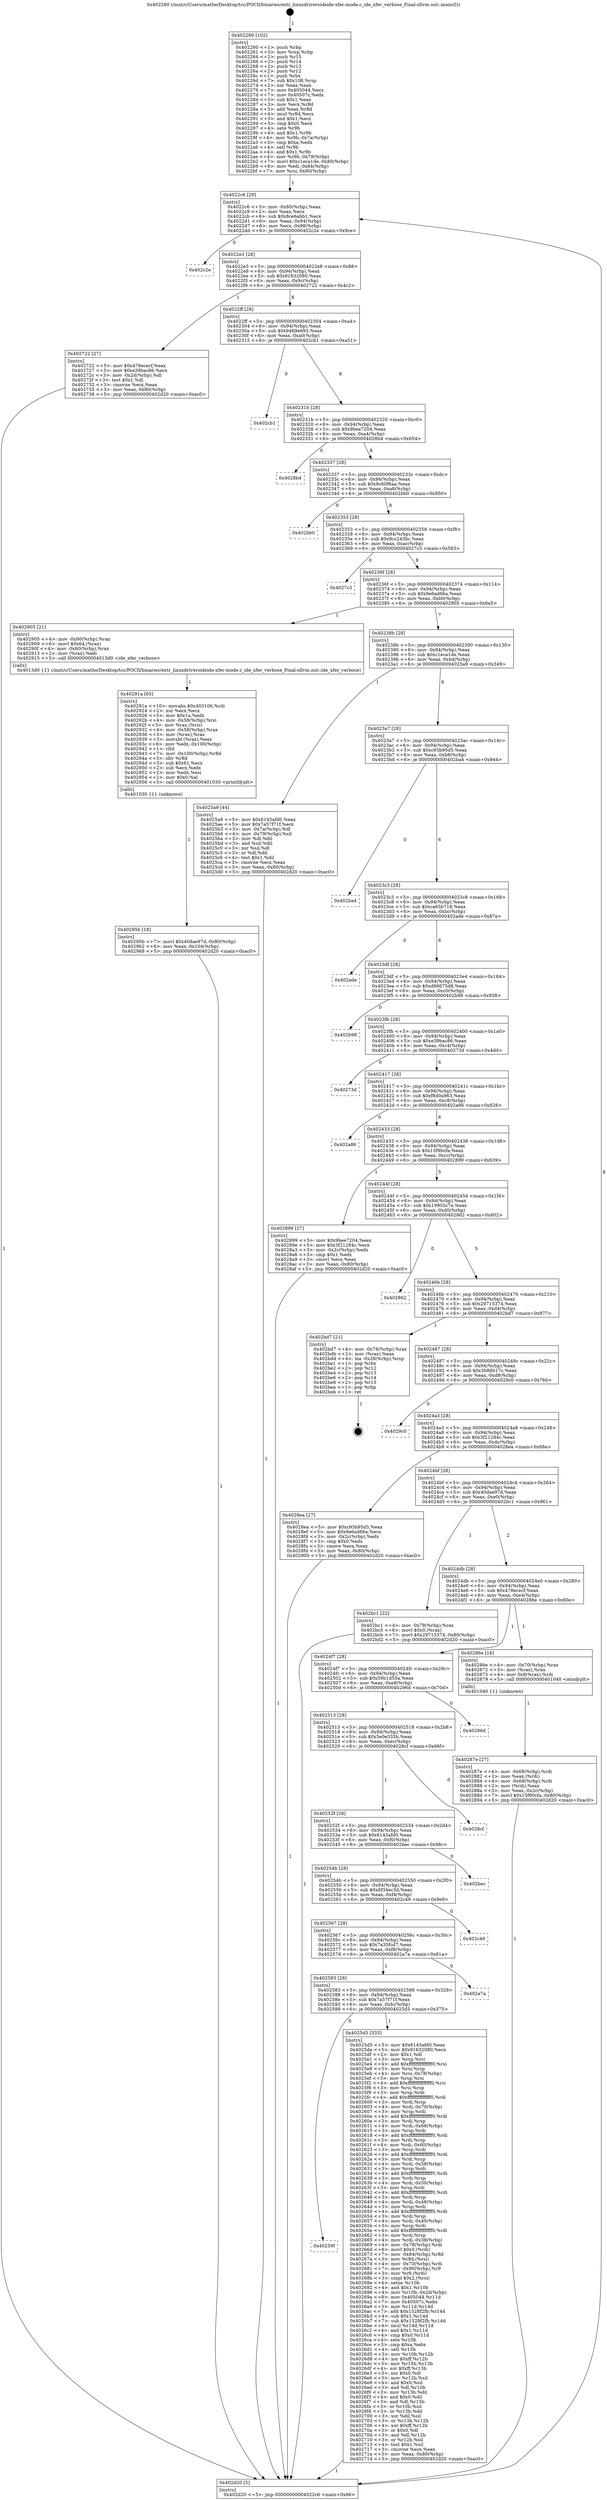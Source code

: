 digraph "0x402260" {
  label = "0x402260 (/mnt/c/Users/mathe/Desktop/tcc/POCII/binaries/extr_linuxdriversideide-xfer-mode.c_ide_xfer_verbose_Final-ollvm.out::main(0))"
  labelloc = "t"
  node[shape=record]

  Entry [label="",width=0.3,height=0.3,shape=circle,fillcolor=black,style=filled]
  "0x4022c6" [label="{
     0x4022c6 [29]\l
     | [instrs]\l
     &nbsp;&nbsp;0x4022c6 \<+3\>: mov -0x80(%rbp),%eax\l
     &nbsp;&nbsp;0x4022c9 \<+2\>: mov %eax,%ecx\l
     &nbsp;&nbsp;0x4022cb \<+6\>: sub $0x8ce6abb1,%ecx\l
     &nbsp;&nbsp;0x4022d1 \<+6\>: mov %eax,-0x94(%rbp)\l
     &nbsp;&nbsp;0x4022d7 \<+6\>: mov %ecx,-0x98(%rbp)\l
     &nbsp;&nbsp;0x4022dd \<+6\>: je 0000000000402c2e \<main+0x9ce\>\l
  }"]
  "0x402c2e" [label="{
     0x402c2e\l
  }", style=dashed]
  "0x4022e3" [label="{
     0x4022e3 [28]\l
     | [instrs]\l
     &nbsp;&nbsp;0x4022e3 \<+5\>: jmp 00000000004022e8 \<main+0x88\>\l
     &nbsp;&nbsp;0x4022e8 \<+6\>: mov -0x94(%rbp),%eax\l
     &nbsp;&nbsp;0x4022ee \<+5\>: sub $0x91632080,%eax\l
     &nbsp;&nbsp;0x4022f3 \<+6\>: mov %eax,-0x9c(%rbp)\l
     &nbsp;&nbsp;0x4022f9 \<+6\>: je 0000000000402722 \<main+0x4c2\>\l
  }"]
  Exit [label="",width=0.3,height=0.3,shape=circle,fillcolor=black,style=filled,peripheries=2]
  "0x402722" [label="{
     0x402722 [27]\l
     | [instrs]\l
     &nbsp;&nbsp;0x402722 \<+5\>: mov $0x478ececf,%eax\l
     &nbsp;&nbsp;0x402727 \<+5\>: mov $0xe39bac86,%ecx\l
     &nbsp;&nbsp;0x40272c \<+3\>: mov -0x2d(%rbp),%dl\l
     &nbsp;&nbsp;0x40272f \<+3\>: test $0x1,%dl\l
     &nbsp;&nbsp;0x402732 \<+3\>: cmovne %ecx,%eax\l
     &nbsp;&nbsp;0x402735 \<+3\>: mov %eax,-0x80(%rbp)\l
     &nbsp;&nbsp;0x402738 \<+5\>: jmp 0000000000402d20 \<main+0xac0\>\l
  }"]
  "0x4022ff" [label="{
     0x4022ff [28]\l
     | [instrs]\l
     &nbsp;&nbsp;0x4022ff \<+5\>: jmp 0000000000402304 \<main+0xa4\>\l
     &nbsp;&nbsp;0x402304 \<+6\>: mov -0x94(%rbp),%eax\l
     &nbsp;&nbsp;0x40230a \<+5\>: sub $0x9469e693,%eax\l
     &nbsp;&nbsp;0x40230f \<+6\>: mov %eax,-0xa0(%rbp)\l
     &nbsp;&nbsp;0x402315 \<+6\>: je 0000000000402cb1 \<main+0xa51\>\l
  }"]
  "0x40295b" [label="{
     0x40295b [18]\l
     | [instrs]\l
     &nbsp;&nbsp;0x40295b \<+7\>: movl $0x40dae97d,-0x80(%rbp)\l
     &nbsp;&nbsp;0x402962 \<+6\>: mov %eax,-0x104(%rbp)\l
     &nbsp;&nbsp;0x402968 \<+5\>: jmp 0000000000402d20 \<main+0xac0\>\l
  }"]
  "0x402cb1" [label="{
     0x402cb1\l
  }", style=dashed]
  "0x40231b" [label="{
     0x40231b [28]\l
     | [instrs]\l
     &nbsp;&nbsp;0x40231b \<+5\>: jmp 0000000000402320 \<main+0xc0\>\l
     &nbsp;&nbsp;0x402320 \<+6\>: mov -0x94(%rbp),%eax\l
     &nbsp;&nbsp;0x402326 \<+5\>: sub $0x9bee7204,%eax\l
     &nbsp;&nbsp;0x40232b \<+6\>: mov %eax,-0xa4(%rbp)\l
     &nbsp;&nbsp;0x402331 \<+6\>: je 00000000004028b4 \<main+0x654\>\l
  }"]
  "0x40291a" [label="{
     0x40291a [65]\l
     | [instrs]\l
     &nbsp;&nbsp;0x40291a \<+10\>: movabs $0x403106,%rdi\l
     &nbsp;&nbsp;0x402924 \<+2\>: xor %ecx,%ecx\l
     &nbsp;&nbsp;0x402926 \<+5\>: mov $0x1a,%edx\l
     &nbsp;&nbsp;0x40292b \<+4\>: mov -0x58(%rbp),%rsi\l
     &nbsp;&nbsp;0x40292f \<+3\>: mov %rax,(%rsi)\l
     &nbsp;&nbsp;0x402932 \<+4\>: mov -0x58(%rbp),%rax\l
     &nbsp;&nbsp;0x402936 \<+3\>: mov (%rax),%rax\l
     &nbsp;&nbsp;0x402939 \<+3\>: movsbl (%rax),%eax\l
     &nbsp;&nbsp;0x40293c \<+6\>: mov %edx,-0x100(%rbp)\l
     &nbsp;&nbsp;0x402942 \<+1\>: cltd\l
     &nbsp;&nbsp;0x402943 \<+7\>: mov -0x100(%rbp),%r8d\l
     &nbsp;&nbsp;0x40294a \<+3\>: idiv %r8d\l
     &nbsp;&nbsp;0x40294d \<+3\>: sub $0x61,%ecx\l
     &nbsp;&nbsp;0x402950 \<+2\>: sub %ecx,%edx\l
     &nbsp;&nbsp;0x402952 \<+2\>: mov %edx,%esi\l
     &nbsp;&nbsp;0x402954 \<+2\>: mov $0x0,%al\l
     &nbsp;&nbsp;0x402956 \<+5\>: call 0000000000401030 \<printf@plt\>\l
     | [calls]\l
     &nbsp;&nbsp;0x401030 \{1\} (unknown)\l
  }"]
  "0x4028b4" [label="{
     0x4028b4\l
  }", style=dashed]
  "0x402337" [label="{
     0x402337 [28]\l
     | [instrs]\l
     &nbsp;&nbsp;0x402337 \<+5\>: jmp 000000000040233c \<main+0xdc\>\l
     &nbsp;&nbsp;0x40233c \<+6\>: mov -0x94(%rbp),%eax\l
     &nbsp;&nbsp;0x402342 \<+5\>: sub $0x9c60f6aa,%eax\l
     &nbsp;&nbsp;0x402347 \<+6\>: mov %eax,-0xa8(%rbp)\l
     &nbsp;&nbsp;0x40234d \<+6\>: je 0000000000402bb0 \<main+0x950\>\l
  }"]
  "0x40287e" [label="{
     0x40287e [27]\l
     | [instrs]\l
     &nbsp;&nbsp;0x40287e \<+4\>: mov -0x68(%rbp),%rdi\l
     &nbsp;&nbsp;0x402882 \<+2\>: mov %eax,(%rdi)\l
     &nbsp;&nbsp;0x402884 \<+4\>: mov -0x68(%rbp),%rdi\l
     &nbsp;&nbsp;0x402888 \<+2\>: mov (%rdi),%eax\l
     &nbsp;&nbsp;0x40288a \<+3\>: mov %eax,-0x2c(%rbp)\l
     &nbsp;&nbsp;0x40288d \<+7\>: movl $0x15f90cfa,-0x80(%rbp)\l
     &nbsp;&nbsp;0x402894 \<+5\>: jmp 0000000000402d20 \<main+0xac0\>\l
  }"]
  "0x402bb0" [label="{
     0x402bb0\l
  }", style=dashed]
  "0x402353" [label="{
     0x402353 [28]\l
     | [instrs]\l
     &nbsp;&nbsp;0x402353 \<+5\>: jmp 0000000000402358 \<main+0xf8\>\l
     &nbsp;&nbsp;0x402358 \<+6\>: mov -0x94(%rbp),%eax\l
     &nbsp;&nbsp;0x40235e \<+5\>: sub $0x9cc243bc,%eax\l
     &nbsp;&nbsp;0x402363 \<+6\>: mov %eax,-0xac(%rbp)\l
     &nbsp;&nbsp;0x402369 \<+6\>: je 00000000004027c3 \<main+0x563\>\l
  }"]
  "0x40259f" [label="{
     0x40259f\l
  }", style=dashed]
  "0x4027c3" [label="{
     0x4027c3\l
  }", style=dashed]
  "0x40236f" [label="{
     0x40236f [28]\l
     | [instrs]\l
     &nbsp;&nbsp;0x40236f \<+5\>: jmp 0000000000402374 \<main+0x114\>\l
     &nbsp;&nbsp;0x402374 \<+6\>: mov -0x94(%rbp),%eax\l
     &nbsp;&nbsp;0x40237a \<+5\>: sub $0x9e6ad66a,%eax\l
     &nbsp;&nbsp;0x40237f \<+6\>: mov %eax,-0xb0(%rbp)\l
     &nbsp;&nbsp;0x402385 \<+6\>: je 0000000000402905 \<main+0x6a5\>\l
  }"]
  "0x4025d5" [label="{
     0x4025d5 [333]\l
     | [instrs]\l
     &nbsp;&nbsp;0x4025d5 \<+5\>: mov $0x6145afd0,%eax\l
     &nbsp;&nbsp;0x4025da \<+5\>: mov $0x91632080,%ecx\l
     &nbsp;&nbsp;0x4025df \<+2\>: mov $0x1,%dl\l
     &nbsp;&nbsp;0x4025e1 \<+3\>: mov %rsp,%rsi\l
     &nbsp;&nbsp;0x4025e4 \<+4\>: add $0xfffffffffffffff0,%rsi\l
     &nbsp;&nbsp;0x4025e8 \<+3\>: mov %rsi,%rsp\l
     &nbsp;&nbsp;0x4025eb \<+4\>: mov %rsi,-0x78(%rbp)\l
     &nbsp;&nbsp;0x4025ef \<+3\>: mov %rsp,%rsi\l
     &nbsp;&nbsp;0x4025f2 \<+4\>: add $0xfffffffffffffff0,%rsi\l
     &nbsp;&nbsp;0x4025f6 \<+3\>: mov %rsi,%rsp\l
     &nbsp;&nbsp;0x4025f9 \<+3\>: mov %rsp,%rdi\l
     &nbsp;&nbsp;0x4025fc \<+4\>: add $0xfffffffffffffff0,%rdi\l
     &nbsp;&nbsp;0x402600 \<+3\>: mov %rdi,%rsp\l
     &nbsp;&nbsp;0x402603 \<+4\>: mov %rdi,-0x70(%rbp)\l
     &nbsp;&nbsp;0x402607 \<+3\>: mov %rsp,%rdi\l
     &nbsp;&nbsp;0x40260a \<+4\>: add $0xfffffffffffffff0,%rdi\l
     &nbsp;&nbsp;0x40260e \<+3\>: mov %rdi,%rsp\l
     &nbsp;&nbsp;0x402611 \<+4\>: mov %rdi,-0x68(%rbp)\l
     &nbsp;&nbsp;0x402615 \<+3\>: mov %rsp,%rdi\l
     &nbsp;&nbsp;0x402618 \<+4\>: add $0xfffffffffffffff0,%rdi\l
     &nbsp;&nbsp;0x40261c \<+3\>: mov %rdi,%rsp\l
     &nbsp;&nbsp;0x40261f \<+4\>: mov %rdi,-0x60(%rbp)\l
     &nbsp;&nbsp;0x402623 \<+3\>: mov %rsp,%rdi\l
     &nbsp;&nbsp;0x402626 \<+4\>: add $0xfffffffffffffff0,%rdi\l
     &nbsp;&nbsp;0x40262a \<+3\>: mov %rdi,%rsp\l
     &nbsp;&nbsp;0x40262d \<+4\>: mov %rdi,-0x58(%rbp)\l
     &nbsp;&nbsp;0x402631 \<+3\>: mov %rsp,%rdi\l
     &nbsp;&nbsp;0x402634 \<+4\>: add $0xfffffffffffffff0,%rdi\l
     &nbsp;&nbsp;0x402638 \<+3\>: mov %rdi,%rsp\l
     &nbsp;&nbsp;0x40263b \<+4\>: mov %rdi,-0x50(%rbp)\l
     &nbsp;&nbsp;0x40263f \<+3\>: mov %rsp,%rdi\l
     &nbsp;&nbsp;0x402642 \<+4\>: add $0xfffffffffffffff0,%rdi\l
     &nbsp;&nbsp;0x402646 \<+3\>: mov %rdi,%rsp\l
     &nbsp;&nbsp;0x402649 \<+4\>: mov %rdi,-0x48(%rbp)\l
     &nbsp;&nbsp;0x40264d \<+3\>: mov %rsp,%rdi\l
     &nbsp;&nbsp;0x402650 \<+4\>: add $0xfffffffffffffff0,%rdi\l
     &nbsp;&nbsp;0x402654 \<+3\>: mov %rdi,%rsp\l
     &nbsp;&nbsp;0x402657 \<+4\>: mov %rdi,-0x40(%rbp)\l
     &nbsp;&nbsp;0x40265b \<+3\>: mov %rsp,%rdi\l
     &nbsp;&nbsp;0x40265e \<+4\>: add $0xfffffffffffffff0,%rdi\l
     &nbsp;&nbsp;0x402662 \<+3\>: mov %rdi,%rsp\l
     &nbsp;&nbsp;0x402665 \<+4\>: mov %rdi,-0x38(%rbp)\l
     &nbsp;&nbsp;0x402669 \<+4\>: mov -0x78(%rbp),%rdi\l
     &nbsp;&nbsp;0x40266d \<+6\>: movl $0x0,(%rdi)\l
     &nbsp;&nbsp;0x402673 \<+7\>: mov -0x84(%rbp),%r8d\l
     &nbsp;&nbsp;0x40267a \<+3\>: mov %r8d,(%rsi)\l
     &nbsp;&nbsp;0x40267d \<+4\>: mov -0x70(%rbp),%rdi\l
     &nbsp;&nbsp;0x402681 \<+7\>: mov -0x90(%rbp),%r9\l
     &nbsp;&nbsp;0x402688 \<+3\>: mov %r9,(%rdi)\l
     &nbsp;&nbsp;0x40268b \<+3\>: cmpl $0x2,(%rsi)\l
     &nbsp;&nbsp;0x40268e \<+4\>: setne %r10b\l
     &nbsp;&nbsp;0x402692 \<+4\>: and $0x1,%r10b\l
     &nbsp;&nbsp;0x402696 \<+4\>: mov %r10b,-0x2d(%rbp)\l
     &nbsp;&nbsp;0x40269a \<+8\>: mov 0x405044,%r11d\l
     &nbsp;&nbsp;0x4026a2 \<+7\>: mov 0x40507c,%ebx\l
     &nbsp;&nbsp;0x4026a9 \<+3\>: mov %r11d,%r14d\l
     &nbsp;&nbsp;0x4026ac \<+7\>: add $0x1528f2fb,%r14d\l
     &nbsp;&nbsp;0x4026b3 \<+4\>: sub $0x1,%r14d\l
     &nbsp;&nbsp;0x4026b7 \<+7\>: sub $0x1528f2fb,%r14d\l
     &nbsp;&nbsp;0x4026be \<+4\>: imul %r14d,%r11d\l
     &nbsp;&nbsp;0x4026c2 \<+4\>: and $0x1,%r11d\l
     &nbsp;&nbsp;0x4026c6 \<+4\>: cmp $0x0,%r11d\l
     &nbsp;&nbsp;0x4026ca \<+4\>: sete %r10b\l
     &nbsp;&nbsp;0x4026ce \<+3\>: cmp $0xa,%ebx\l
     &nbsp;&nbsp;0x4026d1 \<+4\>: setl %r15b\l
     &nbsp;&nbsp;0x4026d5 \<+3\>: mov %r10b,%r12b\l
     &nbsp;&nbsp;0x4026d8 \<+4\>: xor $0xff,%r12b\l
     &nbsp;&nbsp;0x4026dc \<+3\>: mov %r15b,%r13b\l
     &nbsp;&nbsp;0x4026df \<+4\>: xor $0xff,%r13b\l
     &nbsp;&nbsp;0x4026e3 \<+3\>: xor $0x0,%dl\l
     &nbsp;&nbsp;0x4026e6 \<+3\>: mov %r12b,%sil\l
     &nbsp;&nbsp;0x4026e9 \<+4\>: and $0x0,%sil\l
     &nbsp;&nbsp;0x4026ed \<+3\>: and %dl,%r10b\l
     &nbsp;&nbsp;0x4026f0 \<+3\>: mov %r13b,%dil\l
     &nbsp;&nbsp;0x4026f3 \<+4\>: and $0x0,%dil\l
     &nbsp;&nbsp;0x4026f7 \<+3\>: and %dl,%r15b\l
     &nbsp;&nbsp;0x4026fa \<+3\>: or %r10b,%sil\l
     &nbsp;&nbsp;0x4026fd \<+3\>: or %r15b,%dil\l
     &nbsp;&nbsp;0x402700 \<+3\>: xor %dil,%sil\l
     &nbsp;&nbsp;0x402703 \<+3\>: or %r13b,%r12b\l
     &nbsp;&nbsp;0x402706 \<+4\>: xor $0xff,%r12b\l
     &nbsp;&nbsp;0x40270a \<+3\>: or $0x0,%dl\l
     &nbsp;&nbsp;0x40270d \<+3\>: and %dl,%r12b\l
     &nbsp;&nbsp;0x402710 \<+3\>: or %r12b,%sil\l
     &nbsp;&nbsp;0x402713 \<+4\>: test $0x1,%sil\l
     &nbsp;&nbsp;0x402717 \<+3\>: cmovne %ecx,%eax\l
     &nbsp;&nbsp;0x40271a \<+3\>: mov %eax,-0x80(%rbp)\l
     &nbsp;&nbsp;0x40271d \<+5\>: jmp 0000000000402d20 \<main+0xac0\>\l
  }"]
  "0x402905" [label="{
     0x402905 [21]\l
     | [instrs]\l
     &nbsp;&nbsp;0x402905 \<+4\>: mov -0x60(%rbp),%rax\l
     &nbsp;&nbsp;0x402909 \<+6\>: movl $0x64,(%rax)\l
     &nbsp;&nbsp;0x40290f \<+4\>: mov -0x60(%rbp),%rax\l
     &nbsp;&nbsp;0x402913 \<+2\>: mov (%rax),%edi\l
     &nbsp;&nbsp;0x402915 \<+5\>: call 00000000004013d0 \<ide_xfer_verbose\>\l
     | [calls]\l
     &nbsp;&nbsp;0x4013d0 \{1\} (/mnt/c/Users/mathe/Desktop/tcc/POCII/binaries/extr_linuxdriversideide-xfer-mode.c_ide_xfer_verbose_Final-ollvm.out::ide_xfer_verbose)\l
  }"]
  "0x40238b" [label="{
     0x40238b [28]\l
     | [instrs]\l
     &nbsp;&nbsp;0x40238b \<+5\>: jmp 0000000000402390 \<main+0x130\>\l
     &nbsp;&nbsp;0x402390 \<+6\>: mov -0x94(%rbp),%eax\l
     &nbsp;&nbsp;0x402396 \<+5\>: sub $0xc1eca1de,%eax\l
     &nbsp;&nbsp;0x40239b \<+6\>: mov %eax,-0xb4(%rbp)\l
     &nbsp;&nbsp;0x4023a1 \<+6\>: je 00000000004025a9 \<main+0x349\>\l
  }"]
  "0x402583" [label="{
     0x402583 [28]\l
     | [instrs]\l
     &nbsp;&nbsp;0x402583 \<+5\>: jmp 0000000000402588 \<main+0x328\>\l
     &nbsp;&nbsp;0x402588 \<+6\>: mov -0x94(%rbp),%eax\l
     &nbsp;&nbsp;0x40258e \<+5\>: sub $0x7a57f71f,%eax\l
     &nbsp;&nbsp;0x402593 \<+6\>: mov %eax,-0xfc(%rbp)\l
     &nbsp;&nbsp;0x402599 \<+6\>: je 00000000004025d5 \<main+0x375\>\l
  }"]
  "0x4025a9" [label="{
     0x4025a9 [44]\l
     | [instrs]\l
     &nbsp;&nbsp;0x4025a9 \<+5\>: mov $0x6145afd0,%eax\l
     &nbsp;&nbsp;0x4025ae \<+5\>: mov $0x7a57f71f,%ecx\l
     &nbsp;&nbsp;0x4025b3 \<+3\>: mov -0x7a(%rbp),%dl\l
     &nbsp;&nbsp;0x4025b6 \<+4\>: mov -0x79(%rbp),%sil\l
     &nbsp;&nbsp;0x4025ba \<+3\>: mov %dl,%dil\l
     &nbsp;&nbsp;0x4025bd \<+3\>: and %sil,%dil\l
     &nbsp;&nbsp;0x4025c0 \<+3\>: xor %sil,%dl\l
     &nbsp;&nbsp;0x4025c3 \<+3\>: or %dl,%dil\l
     &nbsp;&nbsp;0x4025c6 \<+4\>: test $0x1,%dil\l
     &nbsp;&nbsp;0x4025ca \<+3\>: cmovne %ecx,%eax\l
     &nbsp;&nbsp;0x4025cd \<+3\>: mov %eax,-0x80(%rbp)\l
     &nbsp;&nbsp;0x4025d0 \<+5\>: jmp 0000000000402d20 \<main+0xac0\>\l
  }"]
  "0x4023a7" [label="{
     0x4023a7 [28]\l
     | [instrs]\l
     &nbsp;&nbsp;0x4023a7 \<+5\>: jmp 00000000004023ac \<main+0x14c\>\l
     &nbsp;&nbsp;0x4023ac \<+6\>: mov -0x94(%rbp),%eax\l
     &nbsp;&nbsp;0x4023b2 \<+5\>: sub $0xc93b95d5,%eax\l
     &nbsp;&nbsp;0x4023b7 \<+6\>: mov %eax,-0xb8(%rbp)\l
     &nbsp;&nbsp;0x4023bd \<+6\>: je 0000000000402ba4 \<main+0x944\>\l
  }"]
  "0x402d20" [label="{
     0x402d20 [5]\l
     | [instrs]\l
     &nbsp;&nbsp;0x402d20 \<+5\>: jmp 00000000004022c6 \<main+0x66\>\l
  }"]
  "0x402260" [label="{
     0x402260 [102]\l
     | [instrs]\l
     &nbsp;&nbsp;0x402260 \<+1\>: push %rbp\l
     &nbsp;&nbsp;0x402261 \<+3\>: mov %rsp,%rbp\l
     &nbsp;&nbsp;0x402264 \<+2\>: push %r15\l
     &nbsp;&nbsp;0x402266 \<+2\>: push %r14\l
     &nbsp;&nbsp;0x402268 \<+2\>: push %r13\l
     &nbsp;&nbsp;0x40226a \<+2\>: push %r12\l
     &nbsp;&nbsp;0x40226c \<+1\>: push %rbx\l
     &nbsp;&nbsp;0x40226d \<+7\>: sub $0x108,%rsp\l
     &nbsp;&nbsp;0x402274 \<+2\>: xor %eax,%eax\l
     &nbsp;&nbsp;0x402276 \<+7\>: mov 0x405044,%ecx\l
     &nbsp;&nbsp;0x40227d \<+7\>: mov 0x40507c,%edx\l
     &nbsp;&nbsp;0x402284 \<+3\>: sub $0x1,%eax\l
     &nbsp;&nbsp;0x402287 \<+3\>: mov %ecx,%r8d\l
     &nbsp;&nbsp;0x40228a \<+3\>: add %eax,%r8d\l
     &nbsp;&nbsp;0x40228d \<+4\>: imul %r8d,%ecx\l
     &nbsp;&nbsp;0x402291 \<+3\>: and $0x1,%ecx\l
     &nbsp;&nbsp;0x402294 \<+3\>: cmp $0x0,%ecx\l
     &nbsp;&nbsp;0x402297 \<+4\>: sete %r9b\l
     &nbsp;&nbsp;0x40229b \<+4\>: and $0x1,%r9b\l
     &nbsp;&nbsp;0x40229f \<+4\>: mov %r9b,-0x7a(%rbp)\l
     &nbsp;&nbsp;0x4022a3 \<+3\>: cmp $0xa,%edx\l
     &nbsp;&nbsp;0x4022a6 \<+4\>: setl %r9b\l
     &nbsp;&nbsp;0x4022aa \<+4\>: and $0x1,%r9b\l
     &nbsp;&nbsp;0x4022ae \<+4\>: mov %r9b,-0x79(%rbp)\l
     &nbsp;&nbsp;0x4022b2 \<+7\>: movl $0xc1eca1de,-0x80(%rbp)\l
     &nbsp;&nbsp;0x4022b9 \<+6\>: mov %edi,-0x84(%rbp)\l
     &nbsp;&nbsp;0x4022bf \<+7\>: mov %rsi,-0x90(%rbp)\l
  }"]
  "0x402a7a" [label="{
     0x402a7a\l
  }", style=dashed]
  "0x402ba4" [label="{
     0x402ba4\l
  }", style=dashed]
  "0x4023c3" [label="{
     0x4023c3 [28]\l
     | [instrs]\l
     &nbsp;&nbsp;0x4023c3 \<+5\>: jmp 00000000004023c8 \<main+0x168\>\l
     &nbsp;&nbsp;0x4023c8 \<+6\>: mov -0x94(%rbp),%eax\l
     &nbsp;&nbsp;0x4023ce \<+5\>: sub $0xca65b718,%eax\l
     &nbsp;&nbsp;0x4023d3 \<+6\>: mov %eax,-0xbc(%rbp)\l
     &nbsp;&nbsp;0x4023d9 \<+6\>: je 0000000000402ade \<main+0x87e\>\l
  }"]
  "0x402567" [label="{
     0x402567 [28]\l
     | [instrs]\l
     &nbsp;&nbsp;0x402567 \<+5\>: jmp 000000000040256c \<main+0x30c\>\l
     &nbsp;&nbsp;0x40256c \<+6\>: mov -0x94(%rbp),%eax\l
     &nbsp;&nbsp;0x402572 \<+5\>: sub $0x7a35fcd7,%eax\l
     &nbsp;&nbsp;0x402577 \<+6\>: mov %eax,-0xf8(%rbp)\l
     &nbsp;&nbsp;0x40257d \<+6\>: je 0000000000402a7a \<main+0x81a\>\l
  }"]
  "0x402ade" [label="{
     0x402ade\l
  }", style=dashed]
  "0x4023df" [label="{
     0x4023df [28]\l
     | [instrs]\l
     &nbsp;&nbsp;0x4023df \<+5\>: jmp 00000000004023e4 \<main+0x184\>\l
     &nbsp;&nbsp;0x4023e4 \<+6\>: mov -0x94(%rbp),%eax\l
     &nbsp;&nbsp;0x4023ea \<+5\>: sub $0xd66675d8,%eax\l
     &nbsp;&nbsp;0x4023ef \<+6\>: mov %eax,-0xc0(%rbp)\l
     &nbsp;&nbsp;0x4023f5 \<+6\>: je 0000000000402b98 \<main+0x938\>\l
  }"]
  "0x402c49" [label="{
     0x402c49\l
  }", style=dashed]
  "0x402b98" [label="{
     0x402b98\l
  }", style=dashed]
  "0x4023fb" [label="{
     0x4023fb [28]\l
     | [instrs]\l
     &nbsp;&nbsp;0x4023fb \<+5\>: jmp 0000000000402400 \<main+0x1a0\>\l
     &nbsp;&nbsp;0x402400 \<+6\>: mov -0x94(%rbp),%eax\l
     &nbsp;&nbsp;0x402406 \<+5\>: sub $0xe39bac86,%eax\l
     &nbsp;&nbsp;0x40240b \<+6\>: mov %eax,-0xc4(%rbp)\l
     &nbsp;&nbsp;0x402411 \<+6\>: je 000000000040273d \<main+0x4dd\>\l
  }"]
  "0x40254b" [label="{
     0x40254b [28]\l
     | [instrs]\l
     &nbsp;&nbsp;0x40254b \<+5\>: jmp 0000000000402550 \<main+0x2f0\>\l
     &nbsp;&nbsp;0x402550 \<+6\>: mov -0x94(%rbp),%eax\l
     &nbsp;&nbsp;0x402556 \<+5\>: sub $0x6f34ec3d,%eax\l
     &nbsp;&nbsp;0x40255b \<+6\>: mov %eax,-0xf4(%rbp)\l
     &nbsp;&nbsp;0x402561 \<+6\>: je 0000000000402c49 \<main+0x9e9\>\l
  }"]
  "0x40273d" [label="{
     0x40273d\l
  }", style=dashed]
  "0x402417" [label="{
     0x402417 [28]\l
     | [instrs]\l
     &nbsp;&nbsp;0x402417 \<+5\>: jmp 000000000040241c \<main+0x1bc\>\l
     &nbsp;&nbsp;0x40241c \<+6\>: mov -0x94(%rbp),%eax\l
     &nbsp;&nbsp;0x402422 \<+5\>: sub $0xf8d0a963,%eax\l
     &nbsp;&nbsp;0x402427 \<+6\>: mov %eax,-0xc8(%rbp)\l
     &nbsp;&nbsp;0x40242d \<+6\>: je 0000000000402a86 \<main+0x826\>\l
  }"]
  "0x402bec" [label="{
     0x402bec\l
  }", style=dashed]
  "0x402a86" [label="{
     0x402a86\l
  }", style=dashed]
  "0x402433" [label="{
     0x402433 [28]\l
     | [instrs]\l
     &nbsp;&nbsp;0x402433 \<+5\>: jmp 0000000000402438 \<main+0x1d8\>\l
     &nbsp;&nbsp;0x402438 \<+6\>: mov -0x94(%rbp),%eax\l
     &nbsp;&nbsp;0x40243e \<+5\>: sub $0x15f90cfa,%eax\l
     &nbsp;&nbsp;0x402443 \<+6\>: mov %eax,-0xcc(%rbp)\l
     &nbsp;&nbsp;0x402449 \<+6\>: je 0000000000402899 \<main+0x639\>\l
  }"]
  "0x40252f" [label="{
     0x40252f [28]\l
     | [instrs]\l
     &nbsp;&nbsp;0x40252f \<+5\>: jmp 0000000000402534 \<main+0x2d4\>\l
     &nbsp;&nbsp;0x402534 \<+6\>: mov -0x94(%rbp),%eax\l
     &nbsp;&nbsp;0x40253a \<+5\>: sub $0x6145afd0,%eax\l
     &nbsp;&nbsp;0x40253f \<+6\>: mov %eax,-0xf0(%rbp)\l
     &nbsp;&nbsp;0x402545 \<+6\>: je 0000000000402bec \<main+0x98c\>\l
  }"]
  "0x402899" [label="{
     0x402899 [27]\l
     | [instrs]\l
     &nbsp;&nbsp;0x402899 \<+5\>: mov $0x9bee7204,%eax\l
     &nbsp;&nbsp;0x40289e \<+5\>: mov $0x3f21284c,%ecx\l
     &nbsp;&nbsp;0x4028a3 \<+3\>: mov -0x2c(%rbp),%edx\l
     &nbsp;&nbsp;0x4028a6 \<+3\>: cmp $0x1,%edx\l
     &nbsp;&nbsp;0x4028a9 \<+3\>: cmovl %ecx,%eax\l
     &nbsp;&nbsp;0x4028ac \<+3\>: mov %eax,-0x80(%rbp)\l
     &nbsp;&nbsp;0x4028af \<+5\>: jmp 0000000000402d20 \<main+0xac0\>\l
  }"]
  "0x40244f" [label="{
     0x40244f [28]\l
     | [instrs]\l
     &nbsp;&nbsp;0x40244f \<+5\>: jmp 0000000000402454 \<main+0x1f4\>\l
     &nbsp;&nbsp;0x402454 \<+6\>: mov -0x94(%rbp),%eax\l
     &nbsp;&nbsp;0x40245a \<+5\>: sub $0x19955c7e,%eax\l
     &nbsp;&nbsp;0x40245f \<+6\>: mov %eax,-0xd0(%rbp)\l
     &nbsp;&nbsp;0x402465 \<+6\>: je 0000000000402862 \<main+0x602\>\l
  }"]
  "0x4028cf" [label="{
     0x4028cf\l
  }", style=dashed]
  "0x402862" [label="{
     0x402862\l
  }", style=dashed]
  "0x40246b" [label="{
     0x40246b [28]\l
     | [instrs]\l
     &nbsp;&nbsp;0x40246b \<+5\>: jmp 0000000000402470 \<main+0x210\>\l
     &nbsp;&nbsp;0x402470 \<+6\>: mov -0x94(%rbp),%eax\l
     &nbsp;&nbsp;0x402476 \<+5\>: sub $0x29715374,%eax\l
     &nbsp;&nbsp;0x40247b \<+6\>: mov %eax,-0xd4(%rbp)\l
     &nbsp;&nbsp;0x402481 \<+6\>: je 0000000000402bd7 \<main+0x977\>\l
  }"]
  "0x402513" [label="{
     0x402513 [28]\l
     | [instrs]\l
     &nbsp;&nbsp;0x402513 \<+5\>: jmp 0000000000402518 \<main+0x2b8\>\l
     &nbsp;&nbsp;0x402518 \<+6\>: mov -0x94(%rbp),%eax\l
     &nbsp;&nbsp;0x40251e \<+5\>: sub $0x5e0e333b,%eax\l
     &nbsp;&nbsp;0x402523 \<+6\>: mov %eax,-0xec(%rbp)\l
     &nbsp;&nbsp;0x402529 \<+6\>: je 00000000004028cf \<main+0x66f\>\l
  }"]
  "0x402bd7" [label="{
     0x402bd7 [21]\l
     | [instrs]\l
     &nbsp;&nbsp;0x402bd7 \<+4\>: mov -0x78(%rbp),%rax\l
     &nbsp;&nbsp;0x402bdb \<+2\>: mov (%rax),%eax\l
     &nbsp;&nbsp;0x402bdd \<+4\>: lea -0x28(%rbp),%rsp\l
     &nbsp;&nbsp;0x402be1 \<+1\>: pop %rbx\l
     &nbsp;&nbsp;0x402be2 \<+2\>: pop %r12\l
     &nbsp;&nbsp;0x402be4 \<+2\>: pop %r13\l
     &nbsp;&nbsp;0x402be6 \<+2\>: pop %r14\l
     &nbsp;&nbsp;0x402be8 \<+2\>: pop %r15\l
     &nbsp;&nbsp;0x402bea \<+1\>: pop %rbp\l
     &nbsp;&nbsp;0x402beb \<+1\>: ret\l
  }"]
  "0x402487" [label="{
     0x402487 [28]\l
     | [instrs]\l
     &nbsp;&nbsp;0x402487 \<+5\>: jmp 000000000040248c \<main+0x22c\>\l
     &nbsp;&nbsp;0x40248c \<+6\>: mov -0x94(%rbp),%eax\l
     &nbsp;&nbsp;0x402492 \<+5\>: sub $0x3b88b17c,%eax\l
     &nbsp;&nbsp;0x402497 \<+6\>: mov %eax,-0xd8(%rbp)\l
     &nbsp;&nbsp;0x40249d \<+6\>: je 00000000004029c0 \<main+0x760\>\l
  }"]
  "0x40296d" [label="{
     0x40296d\l
  }", style=dashed]
  "0x4029c0" [label="{
     0x4029c0\l
  }", style=dashed]
  "0x4024a3" [label="{
     0x4024a3 [28]\l
     | [instrs]\l
     &nbsp;&nbsp;0x4024a3 \<+5\>: jmp 00000000004024a8 \<main+0x248\>\l
     &nbsp;&nbsp;0x4024a8 \<+6\>: mov -0x94(%rbp),%eax\l
     &nbsp;&nbsp;0x4024ae \<+5\>: sub $0x3f21284c,%eax\l
     &nbsp;&nbsp;0x4024b3 \<+6\>: mov %eax,-0xdc(%rbp)\l
     &nbsp;&nbsp;0x4024b9 \<+6\>: je 00000000004028ea \<main+0x68a\>\l
  }"]
  "0x4024f7" [label="{
     0x4024f7 [28]\l
     | [instrs]\l
     &nbsp;&nbsp;0x4024f7 \<+5\>: jmp 00000000004024fc \<main+0x29c\>\l
     &nbsp;&nbsp;0x4024fc \<+6\>: mov -0x94(%rbp),%eax\l
     &nbsp;&nbsp;0x402502 \<+5\>: sub $0x59b1d55a,%eax\l
     &nbsp;&nbsp;0x402507 \<+6\>: mov %eax,-0xe8(%rbp)\l
     &nbsp;&nbsp;0x40250d \<+6\>: je 000000000040296d \<main+0x70d\>\l
  }"]
  "0x4028ea" [label="{
     0x4028ea [27]\l
     | [instrs]\l
     &nbsp;&nbsp;0x4028ea \<+5\>: mov $0xc93b95d5,%eax\l
     &nbsp;&nbsp;0x4028ef \<+5\>: mov $0x9e6ad66a,%ecx\l
     &nbsp;&nbsp;0x4028f4 \<+3\>: mov -0x2c(%rbp),%edx\l
     &nbsp;&nbsp;0x4028f7 \<+3\>: cmp $0x0,%edx\l
     &nbsp;&nbsp;0x4028fa \<+3\>: cmove %ecx,%eax\l
     &nbsp;&nbsp;0x4028fd \<+3\>: mov %eax,-0x80(%rbp)\l
     &nbsp;&nbsp;0x402900 \<+5\>: jmp 0000000000402d20 \<main+0xac0\>\l
  }"]
  "0x4024bf" [label="{
     0x4024bf [28]\l
     | [instrs]\l
     &nbsp;&nbsp;0x4024bf \<+5\>: jmp 00000000004024c4 \<main+0x264\>\l
     &nbsp;&nbsp;0x4024c4 \<+6\>: mov -0x94(%rbp),%eax\l
     &nbsp;&nbsp;0x4024ca \<+5\>: sub $0x40dae97d,%eax\l
     &nbsp;&nbsp;0x4024cf \<+6\>: mov %eax,-0xe0(%rbp)\l
     &nbsp;&nbsp;0x4024d5 \<+6\>: je 0000000000402bc1 \<main+0x961\>\l
  }"]
  "0x40286e" [label="{
     0x40286e [16]\l
     | [instrs]\l
     &nbsp;&nbsp;0x40286e \<+4\>: mov -0x70(%rbp),%rax\l
     &nbsp;&nbsp;0x402872 \<+3\>: mov (%rax),%rax\l
     &nbsp;&nbsp;0x402875 \<+4\>: mov 0x8(%rax),%rdi\l
     &nbsp;&nbsp;0x402879 \<+5\>: call 0000000000401040 \<atoi@plt\>\l
     | [calls]\l
     &nbsp;&nbsp;0x401040 \{1\} (unknown)\l
  }"]
  "0x402bc1" [label="{
     0x402bc1 [22]\l
     | [instrs]\l
     &nbsp;&nbsp;0x402bc1 \<+4\>: mov -0x78(%rbp),%rax\l
     &nbsp;&nbsp;0x402bc5 \<+6\>: movl $0x0,(%rax)\l
     &nbsp;&nbsp;0x402bcb \<+7\>: movl $0x29715374,-0x80(%rbp)\l
     &nbsp;&nbsp;0x402bd2 \<+5\>: jmp 0000000000402d20 \<main+0xac0\>\l
  }"]
  "0x4024db" [label="{
     0x4024db [28]\l
     | [instrs]\l
     &nbsp;&nbsp;0x4024db \<+5\>: jmp 00000000004024e0 \<main+0x280\>\l
     &nbsp;&nbsp;0x4024e0 \<+6\>: mov -0x94(%rbp),%eax\l
     &nbsp;&nbsp;0x4024e6 \<+5\>: sub $0x478ececf,%eax\l
     &nbsp;&nbsp;0x4024eb \<+6\>: mov %eax,-0xe4(%rbp)\l
     &nbsp;&nbsp;0x4024f1 \<+6\>: je 000000000040286e \<main+0x60e\>\l
  }"]
  Entry -> "0x402260" [label=" 1"]
  "0x4022c6" -> "0x402c2e" [label=" 0"]
  "0x4022c6" -> "0x4022e3" [label=" 9"]
  "0x402bd7" -> Exit [label=" 1"]
  "0x4022e3" -> "0x402722" [label=" 1"]
  "0x4022e3" -> "0x4022ff" [label=" 8"]
  "0x402bc1" -> "0x402d20" [label=" 1"]
  "0x4022ff" -> "0x402cb1" [label=" 0"]
  "0x4022ff" -> "0x40231b" [label=" 8"]
  "0x40295b" -> "0x402d20" [label=" 1"]
  "0x40231b" -> "0x4028b4" [label=" 0"]
  "0x40231b" -> "0x402337" [label=" 8"]
  "0x40291a" -> "0x40295b" [label=" 1"]
  "0x402337" -> "0x402bb0" [label=" 0"]
  "0x402337" -> "0x402353" [label=" 8"]
  "0x402905" -> "0x40291a" [label=" 1"]
  "0x402353" -> "0x4027c3" [label=" 0"]
  "0x402353" -> "0x40236f" [label=" 8"]
  "0x402899" -> "0x402d20" [label=" 1"]
  "0x40236f" -> "0x402905" [label=" 1"]
  "0x40236f" -> "0x40238b" [label=" 7"]
  "0x40287e" -> "0x402d20" [label=" 1"]
  "0x40238b" -> "0x4025a9" [label=" 1"]
  "0x40238b" -> "0x4023a7" [label=" 6"]
  "0x4025a9" -> "0x402d20" [label=" 1"]
  "0x402260" -> "0x4022c6" [label=" 1"]
  "0x402d20" -> "0x4022c6" [label=" 8"]
  "0x402722" -> "0x402d20" [label=" 1"]
  "0x4023a7" -> "0x402ba4" [label=" 0"]
  "0x4023a7" -> "0x4023c3" [label=" 6"]
  "0x4025d5" -> "0x402d20" [label=" 1"]
  "0x4023c3" -> "0x402ade" [label=" 0"]
  "0x4023c3" -> "0x4023df" [label=" 6"]
  "0x402583" -> "0x40259f" [label=" 0"]
  "0x4023df" -> "0x402b98" [label=" 0"]
  "0x4023df" -> "0x4023fb" [label=" 6"]
  "0x402583" -> "0x4025d5" [label=" 1"]
  "0x4023fb" -> "0x40273d" [label=" 0"]
  "0x4023fb" -> "0x402417" [label=" 6"]
  "0x402567" -> "0x402583" [label=" 1"]
  "0x402417" -> "0x402a86" [label=" 0"]
  "0x402417" -> "0x402433" [label=" 6"]
  "0x402567" -> "0x402a7a" [label=" 0"]
  "0x402433" -> "0x402899" [label=" 1"]
  "0x402433" -> "0x40244f" [label=" 5"]
  "0x40254b" -> "0x402567" [label=" 1"]
  "0x40244f" -> "0x402862" [label=" 0"]
  "0x40244f" -> "0x40246b" [label=" 5"]
  "0x40254b" -> "0x402c49" [label=" 0"]
  "0x40246b" -> "0x402bd7" [label=" 1"]
  "0x40246b" -> "0x402487" [label=" 4"]
  "0x40252f" -> "0x40254b" [label=" 1"]
  "0x402487" -> "0x4029c0" [label=" 0"]
  "0x402487" -> "0x4024a3" [label=" 4"]
  "0x40252f" -> "0x402bec" [label=" 0"]
  "0x4024a3" -> "0x4028ea" [label=" 1"]
  "0x4024a3" -> "0x4024bf" [label=" 3"]
  "0x402513" -> "0x40252f" [label=" 1"]
  "0x4024bf" -> "0x402bc1" [label=" 1"]
  "0x4024bf" -> "0x4024db" [label=" 2"]
  "0x402513" -> "0x4028cf" [label=" 0"]
  "0x4024db" -> "0x40286e" [label=" 1"]
  "0x4024db" -> "0x4024f7" [label=" 1"]
  "0x4028ea" -> "0x402d20" [label=" 1"]
  "0x4024f7" -> "0x40296d" [label=" 0"]
  "0x4024f7" -> "0x402513" [label=" 1"]
  "0x40286e" -> "0x40287e" [label=" 1"]
}
